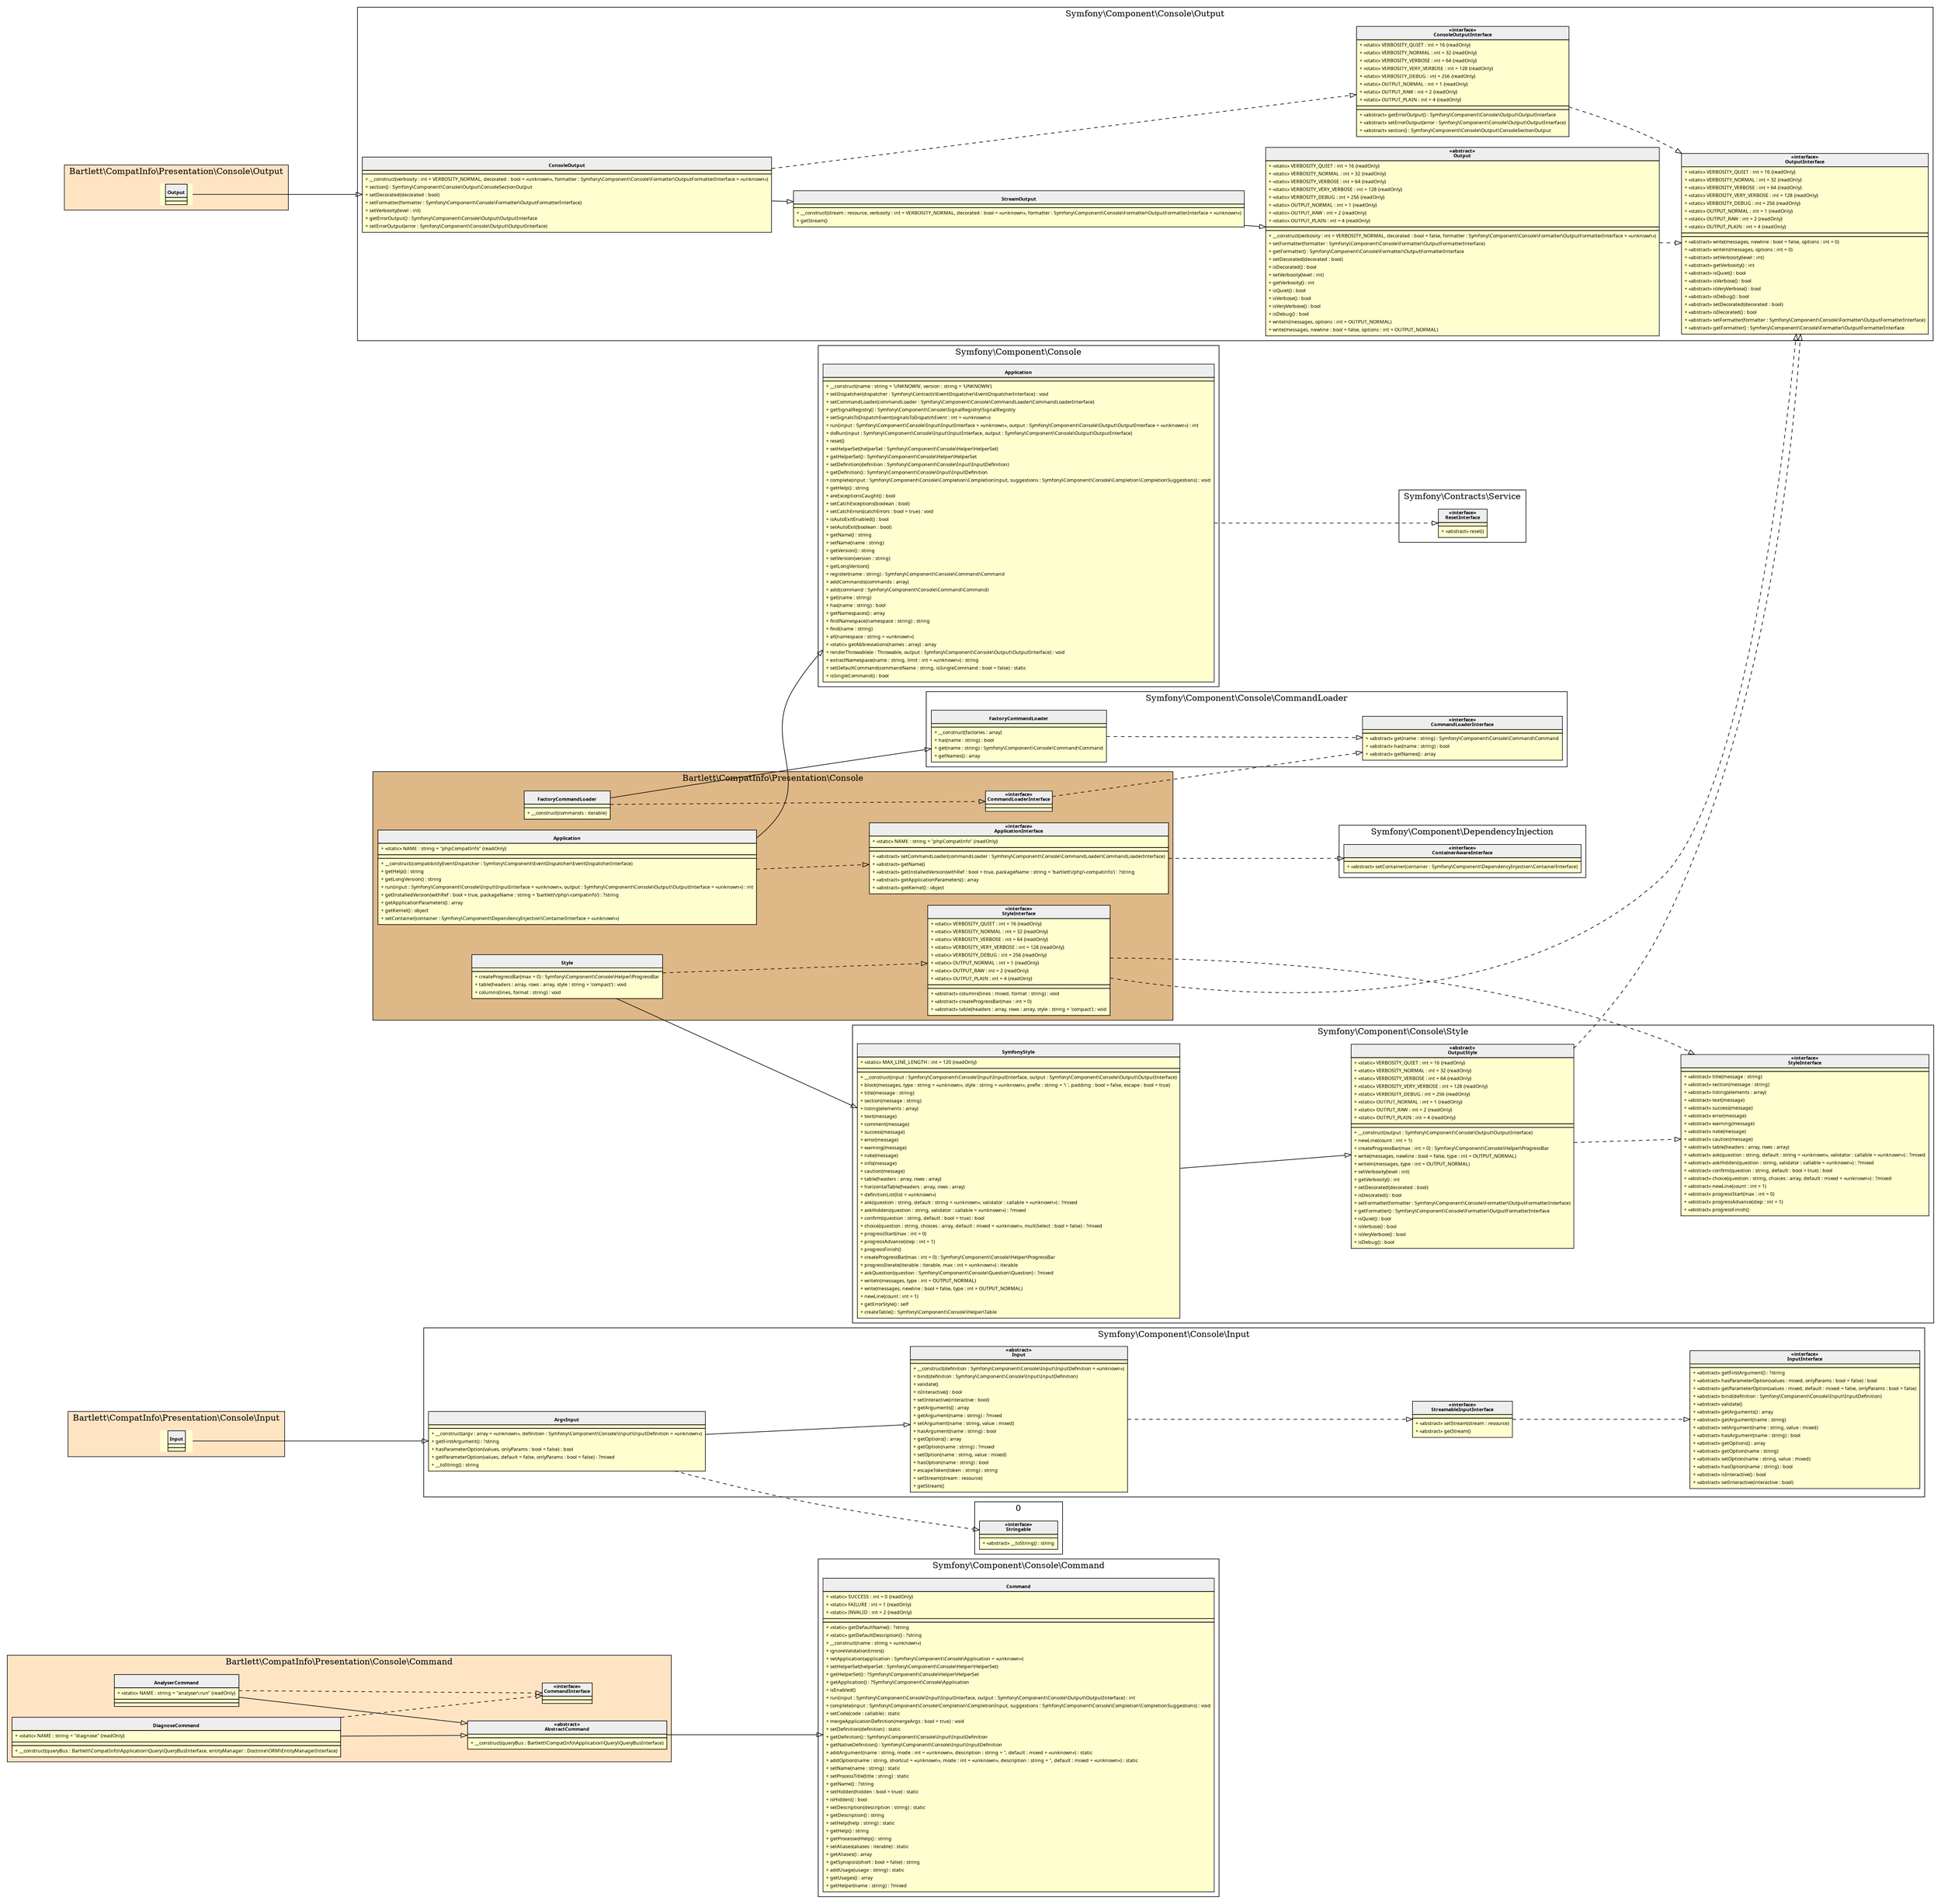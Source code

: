 digraph {
  graph [name="G" overlap="false" rankdir="LR" bgcolor="transparent"]
  node [fontname="Verdana" fontsize=8 shape="none" margin=0 fillcolor="#FEFECE" style="filled"]
  edge [fontname="Verdana" fontsize=8]
  subgraph cluster_0 {
    graph [bgcolor="Bisque"]
    label = "Bartlett\\CompatInfo\\Presentation\\Console\\Command"
    "Bartlett\\CompatInfo\\Presentation\\Console\\Command\\AnalyserCommand" [shape="none" label=<
<table cellspacing="0" border="0" cellborder="1">
    <tr><td bgcolor="#eeeeee"><b><br/>AnalyserCommand</b></td></tr>
    <tr><td><table border="0" cellspacing="0" cellpadding="2">
    <tr><td align="left">+ «static» NAME : string = "analyser\:run" {readOnly}</td></tr>
</table></td></tr>
    <tr><td></td></tr>
    <tr><td></td></tr>
</table>>]
    "Bartlett\\CompatInfo\\Presentation\\Console\\Command\\AbstractCommand" [shape="none" label=<
<table cellspacing="0" border="0" cellborder="1">
    <tr><td bgcolor="#eeeeee"><b>«abstract»<br/>AbstractCommand</b></td></tr>
    <tr><td></td></tr>
    <tr><td><table border="0" cellspacing="0" cellpadding="2">
    <tr><td align="left">+ __construct(queryBus : Bartlett\\CompatInfo\\Application\\Query\\QueryBusInterface)</td></tr>
</table></td></tr>
</table>>]
    "Bartlett\\CompatInfo\\Presentation\\Console\\Command\\CommandInterface" [shape="none" label=<
<table cellspacing="0" border="0" cellborder="1">
    <tr><td bgcolor="#eeeeee"><b>«interface»<br/>CommandInterface</b></td></tr>
    <tr><td></td></tr>
    <tr><td></td></tr>
</table>>]
    "Bartlett\\CompatInfo\\Presentation\\Console\\Command\\DiagnoseCommand" [shape="none" label=<
<table cellspacing="0" border="0" cellborder="1">
    <tr><td bgcolor="#eeeeee"><b><br/>DiagnoseCommand</b></td></tr>
    <tr><td><table border="0" cellspacing="0" cellpadding="2">
    <tr><td align="left">+ «static» NAME : string = "diagnose" {readOnly}</td></tr>
</table></td></tr>
    <tr><td></td></tr>
    <tr><td><table border="0" cellspacing="0" cellpadding="2">
    <tr><td align="left">+ __construct(queryBus : Bartlett\\CompatInfo\\Application\\Query\\QueryBusInterface, entityManager : Doctrine\\ORM\\EntityManagerInterface)</td></tr>
</table></td></tr>
</table>>]
  }
  subgraph cluster_1 {
    label = "Symfony\\Component\\Console\\Command"
    "Symfony\\Component\\Console\\Command\\Command" [shape="none" label=<
<table cellspacing="0" border="0" cellborder="1">
    <tr><td bgcolor="#eeeeee"><b><br/>Command</b></td></tr>
    <tr><td><table border="0" cellspacing="0" cellpadding="2">
    <tr><td align="left">+ «static» SUCCESS : int = 0 {readOnly}</td></tr>
    <tr><td align="left">+ «static» FAILURE : int = 1 {readOnly}</td></tr>
    <tr><td align="left">+ «static» INVALID : int = 2 {readOnly}</td></tr>
</table></td></tr>
    <tr><td></td></tr>
    <tr><td><table border="0" cellspacing="0" cellpadding="2">
    <tr><td align="left">+ «static» getDefaultName() : ?string</td></tr>
    <tr><td align="left">+ «static» getDefaultDescription() : ?string</td></tr>
    <tr><td align="left">+ __construct(name : string = «unknown»)</td></tr>
    <tr><td align="left">+ ignoreValidationErrors()</td></tr>
    <tr><td align="left">+ setApplication(application : Symfony\\Component\\Console\\Application = «unknown»)</td></tr>
    <tr><td align="left">+ setHelperSet(helperSet : Symfony\\Component\\Console\\Helper\\HelperSet)</td></tr>
    <tr><td align="left">+ getHelperSet() : ?Symfony\\Component\\Console\\Helper\\HelperSet</td></tr>
    <tr><td align="left">+ getApplication() : ?Symfony\\Component\\Console\\Application</td></tr>
    <tr><td align="left">+ isEnabled()</td></tr>
    <tr><td align="left">+ run(input : Symfony\\Component\\Console\\Input\\InputInterface, output : Symfony\\Component\\Console\\Output\\OutputInterface) : int</td></tr>
    <tr><td align="left">+ complete(input : Symfony\\Component\\Console\\Completion\\CompletionInput, suggestions : Symfony\\Component\\Console\\Completion\\CompletionSuggestions) : void</td></tr>
    <tr><td align="left">+ setCode(code : callable) : static</td></tr>
    <tr><td align="left">+ mergeApplicationDefinition(mergeArgs : bool = true) : void</td></tr>
    <tr><td align="left">+ setDefinition(definition) : static</td></tr>
    <tr><td align="left">+ getDefinition() : Symfony\\Component\\Console\\Input\\InputDefinition</td></tr>
    <tr><td align="left">+ getNativeDefinition() : Symfony\\Component\\Console\\Input\\InputDefinition</td></tr>
    <tr><td align="left">+ addArgument(name : string, mode : int = «unknown», description : string = '', default : mixed = «unknown») : static</td></tr>
    <tr><td align="left">+ addOption(name : string, shortcut = «unknown», mode : int = «unknown», description : string = '', default : mixed = «unknown») : static</td></tr>
    <tr><td align="left">+ setName(name : string) : static</td></tr>
    <tr><td align="left">+ setProcessTitle(title : string) : static</td></tr>
    <tr><td align="left">+ getName() : ?string</td></tr>
    <tr><td align="left">+ setHidden(hidden : bool = true) : static</td></tr>
    <tr><td align="left">+ isHidden() : bool</td></tr>
    <tr><td align="left">+ setDescription(description : string) : static</td></tr>
    <tr><td align="left">+ getDescription() : string</td></tr>
    <tr><td align="left">+ setHelp(help : string) : static</td></tr>
    <tr><td align="left">+ getHelp() : string</td></tr>
    <tr><td align="left">+ getProcessedHelp() : string</td></tr>
    <tr><td align="left">+ setAliases(aliases : iterable) : static</td></tr>
    <tr><td align="left">+ getAliases() : array</td></tr>
    <tr><td align="left">+ getSynopsis(short : bool = false) : string</td></tr>
    <tr><td align="left">+ addUsage(usage : string) : static</td></tr>
    <tr><td align="left">+ getUsages() : array</td></tr>
    <tr><td align="left">+ getHelper(name : string) : ?mixed</td></tr>
</table></td></tr>
</table>>]
  }
  subgraph cluster_2 {
    graph [bgcolor="Bisque"]
    label = "Bartlett\\CompatInfo\\Presentation\\Console\\Input"
    "Bartlett\\CompatInfo\\Presentation\\Console\\Input\\Input" [shape="none" label=<
<table cellspacing="0" border="0" cellborder="1">
    <tr><td bgcolor="#eeeeee"><b><br/>Input</b></td></tr>
    <tr><td></td></tr>
    <tr><td></td></tr>
</table>>]
  }
  subgraph cluster_3 {
    label = "Symfony\\Component\\Console\\Input"
    "Symfony\\Component\\Console\\Input\\ArgvInput" [shape="none" label=<
<table cellspacing="0" border="0" cellborder="1">
    <tr><td bgcolor="#eeeeee"><b><br/>ArgvInput</b></td></tr>
    <tr><td></td></tr>
    <tr><td><table border="0" cellspacing="0" cellpadding="2">
    <tr><td align="left">+ __construct(argv : array = «unknown», definition : Symfony\\Component\\Console\\Input\\InputDefinition = «unknown»)</td></tr>
    <tr><td align="left">+ getFirstArgument() : ?string</td></tr>
    <tr><td align="left">+ hasParameterOption(values, onlyParams : bool = false) : bool</td></tr>
    <tr><td align="left">+ getParameterOption(values, default = false, onlyParams : bool = false) : ?mixed</td></tr>
    <tr><td align="left">+ __toString() : string</td></tr>
</table></td></tr>
</table>>]
    "Symfony\\Component\\Console\\Input\\Input" [shape="none" label=<
<table cellspacing="0" border="0" cellborder="1">
    <tr><td bgcolor="#eeeeee"><b>«abstract»<br/>Input</b></td></tr>
    <tr><td></td></tr>
    <tr><td><table border="0" cellspacing="0" cellpadding="2">
    <tr><td align="left">+ __construct(definition : Symfony\\Component\\Console\\Input\\InputDefinition = «unknown»)</td></tr>
    <tr><td align="left">+ bind(definition : Symfony\\Component\\Console\\Input\\InputDefinition)</td></tr>
    <tr><td align="left">+ validate()</td></tr>
    <tr><td align="left">+ isInteractive() : bool</td></tr>
    <tr><td align="left">+ setInteractive(interactive : bool)</td></tr>
    <tr><td align="left">+ getArguments() : array</td></tr>
    <tr><td align="left">+ getArgument(name : string) : ?mixed</td></tr>
    <tr><td align="left">+ setArgument(name : string, value : mixed)</td></tr>
    <tr><td align="left">+ hasArgument(name : string) : bool</td></tr>
    <tr><td align="left">+ getOptions() : array</td></tr>
    <tr><td align="left">+ getOption(name : string) : ?mixed</td></tr>
    <tr><td align="left">+ setOption(name : string, value : mixed)</td></tr>
    <tr><td align="left">+ hasOption(name : string) : bool</td></tr>
    <tr><td align="left">+ escapeToken(token : string) : string</td></tr>
    <tr><td align="left">+ setStream(stream : resource)</td></tr>
    <tr><td align="left">+ getStream()</td></tr>
</table></td></tr>
</table>>]
    "Symfony\\Component\\Console\\Input\\StreamableInputInterface" [shape="none" label=<
<table cellspacing="0" border="0" cellborder="1">
    <tr><td bgcolor="#eeeeee"><b>«interface»<br/>StreamableInputInterface</b></td></tr>
    <tr><td></td></tr>
    <tr><td><table border="0" cellspacing="0" cellpadding="2">
    <tr><td align="left">+ «abstract» setStream(stream : resource)</td></tr>
    <tr><td align="left">+ «abstract» getStream()</td></tr>
</table></td></tr>
</table>>]
    "Symfony\\Component\\Console\\Input\\InputInterface" [shape="none" label=<
<table cellspacing="0" border="0" cellborder="1">
    <tr><td bgcolor="#eeeeee"><b>«interface»<br/>InputInterface</b></td></tr>
    <tr><td></td></tr>
    <tr><td><table border="0" cellspacing="0" cellpadding="2">
    <tr><td align="left">+ «abstract» getFirstArgument() : ?string</td></tr>
    <tr><td align="left">+ «abstract» hasParameterOption(values : mixed, onlyParams : bool = false) : bool</td></tr>
    <tr><td align="left">+ «abstract» getParameterOption(values : mixed, default : mixed = false, onlyParams : bool = false)</td></tr>
    <tr><td align="left">+ «abstract» bind(definition : Symfony\\Component\\Console\\Input\\InputDefinition)</td></tr>
    <tr><td align="left">+ «abstract» validate()</td></tr>
    <tr><td align="left">+ «abstract» getArguments() : array</td></tr>
    <tr><td align="left">+ «abstract» getArgument(name : string)</td></tr>
    <tr><td align="left">+ «abstract» setArgument(name : string, value : mixed)</td></tr>
    <tr><td align="left">+ «abstract» hasArgument(name : string) : bool</td></tr>
    <tr><td align="left">+ «abstract» getOptions() : array</td></tr>
    <tr><td align="left">+ «abstract» getOption(name : string)</td></tr>
    <tr><td align="left">+ «abstract» setOption(name : string, value : mixed)</td></tr>
    <tr><td align="left">+ «abstract» hasOption(name : string) : bool</td></tr>
    <tr><td align="left">+ «abstract» isInteractive() : bool</td></tr>
    <tr><td align="left">+ «abstract» setInteractive(interactive : bool)</td></tr>
</table></td></tr>
</table>>]
  }
  subgraph cluster_4 {
    label = 0
    "Stringable" [shape="none" label=<
<table cellspacing="0" border="0" cellborder="1">
    <tr><td bgcolor="#eeeeee"><b>«interface»<br/>Stringable</b></td></tr>
    <tr><td></td></tr>
    <tr><td><table border="0" cellspacing="0" cellpadding="2">
    <tr><td align="left">+ «abstract» __toString() : string</td></tr>
</table></td></tr>
</table>>]
  }
  subgraph cluster_5 {
    graph [bgcolor="Bisque"]
    label = "Bartlett\\CompatInfo\\Presentation\\Console\\Output"
    "Bartlett\\CompatInfo\\Presentation\\Console\\Output\\Output" [shape="none" label=<
<table cellspacing="0" border="0" cellborder="1">
    <tr><td bgcolor="#eeeeee"><b><br/>Output</b></td></tr>
    <tr><td></td></tr>
    <tr><td></td></tr>
</table>>]
  }
  subgraph cluster_6 {
    label = "Symfony\\Component\\Console\\Output"
    "Symfony\\Component\\Console\\Output\\ConsoleOutput" [shape="none" label=<
<table cellspacing="0" border="0" cellborder="1">
    <tr><td bgcolor="#eeeeee"><b><br/>ConsoleOutput</b></td></tr>
    <tr><td></td></tr>
    <tr><td><table border="0" cellspacing="0" cellpadding="2">
    <tr><td align="left">+ __construct(verbosity : int = VERBOSITY_NORMAL, decorated : bool = «unknown», formatter : Symfony\\Component\\Console\\Formatter\\OutputFormatterInterface = «unknown»)</td></tr>
    <tr><td align="left">+ section() : Symfony\\Component\\Console\\Output\\ConsoleSectionOutput</td></tr>
    <tr><td align="left">+ setDecorated(decorated : bool)</td></tr>
    <tr><td align="left">+ setFormatter(formatter : Symfony\\Component\\Console\\Formatter\\OutputFormatterInterface)</td></tr>
    <tr><td align="left">+ setVerbosity(level : int)</td></tr>
    <tr><td align="left">+ getErrorOutput() : Symfony\\Component\\Console\\Output\\OutputInterface</td></tr>
    <tr><td align="left">+ setErrorOutput(error : Symfony\\Component\\Console\\Output\\OutputInterface)</td></tr>
</table></td></tr>
</table>>]
    "Symfony\\Component\\Console\\Output\\StreamOutput" [shape="none" label=<
<table cellspacing="0" border="0" cellborder="1">
    <tr><td bgcolor="#eeeeee"><b><br/>StreamOutput</b></td></tr>
    <tr><td></td></tr>
    <tr><td><table border="0" cellspacing="0" cellpadding="2">
    <tr><td align="left">+ __construct(stream : resource, verbosity : int = VERBOSITY_NORMAL, decorated : bool = «unknown», formatter : Symfony\\Component\\Console\\Formatter\\OutputFormatterInterface = «unknown»)</td></tr>
    <tr><td align="left">+ getStream()</td></tr>
</table></td></tr>
</table>>]
    "Symfony\\Component\\Console\\Output\\Output" [shape="none" label=<
<table cellspacing="0" border="0" cellborder="1">
    <tr><td bgcolor="#eeeeee"><b>«abstract»<br/>Output</b></td></tr>
    <tr><td><table border="0" cellspacing="0" cellpadding="2">
    <tr><td align="left">+ «static» VERBOSITY_QUIET : int = 16 {readOnly}</td></tr>
    <tr><td align="left">+ «static» VERBOSITY_NORMAL : int = 32 {readOnly}</td></tr>
    <tr><td align="left">+ «static» VERBOSITY_VERBOSE : int = 64 {readOnly}</td></tr>
    <tr><td align="left">+ «static» VERBOSITY_VERY_VERBOSE : int = 128 {readOnly}</td></tr>
    <tr><td align="left">+ «static» VERBOSITY_DEBUG : int = 256 {readOnly}</td></tr>
    <tr><td align="left">+ «static» OUTPUT_NORMAL : int = 1 {readOnly}</td></tr>
    <tr><td align="left">+ «static» OUTPUT_RAW : int = 2 {readOnly}</td></tr>
    <tr><td align="left">+ «static» OUTPUT_PLAIN : int = 4 {readOnly}</td></tr>
</table></td></tr>
    <tr><td></td></tr>
    <tr><td><table border="0" cellspacing="0" cellpadding="2">
    <tr><td align="left">+ __construct(verbosity : int = VERBOSITY_NORMAL, decorated : bool = false, formatter : Symfony\\Component\\Console\\Formatter\\OutputFormatterInterface = «unknown»)</td></tr>
    <tr><td align="left">+ setFormatter(formatter : Symfony\\Component\\Console\\Formatter\\OutputFormatterInterface)</td></tr>
    <tr><td align="left">+ getFormatter() : Symfony\\Component\\Console\\Formatter\\OutputFormatterInterface</td></tr>
    <tr><td align="left">+ setDecorated(decorated : bool)</td></tr>
    <tr><td align="left">+ isDecorated() : bool</td></tr>
    <tr><td align="left">+ setVerbosity(level : int)</td></tr>
    <tr><td align="left">+ getVerbosity() : int</td></tr>
    <tr><td align="left">+ isQuiet() : bool</td></tr>
    <tr><td align="left">+ isVerbose() : bool</td></tr>
    <tr><td align="left">+ isVeryVerbose() : bool</td></tr>
    <tr><td align="left">+ isDebug() : bool</td></tr>
    <tr><td align="left">+ writeln(messages, options : int = OUTPUT_NORMAL)</td></tr>
    <tr><td align="left">+ write(messages, newline : bool = false, options : int = OUTPUT_NORMAL)</td></tr>
</table></td></tr>
</table>>]
    "Symfony\\Component\\Console\\Output\\OutputInterface" [shape="none" label=<
<table cellspacing="0" border="0" cellborder="1">
    <tr><td bgcolor="#eeeeee"><b>«interface»<br/>OutputInterface</b></td></tr>
    <tr><td><table border="0" cellspacing="0" cellpadding="2">
    <tr><td align="left">+ «static» VERBOSITY_QUIET : int = 16 {readOnly}</td></tr>
    <tr><td align="left">+ «static» VERBOSITY_NORMAL : int = 32 {readOnly}</td></tr>
    <tr><td align="left">+ «static» VERBOSITY_VERBOSE : int = 64 {readOnly}</td></tr>
    <tr><td align="left">+ «static» VERBOSITY_VERY_VERBOSE : int = 128 {readOnly}</td></tr>
    <tr><td align="left">+ «static» VERBOSITY_DEBUG : int = 256 {readOnly}</td></tr>
    <tr><td align="left">+ «static» OUTPUT_NORMAL : int = 1 {readOnly}</td></tr>
    <tr><td align="left">+ «static» OUTPUT_RAW : int = 2 {readOnly}</td></tr>
    <tr><td align="left">+ «static» OUTPUT_PLAIN : int = 4 {readOnly}</td></tr>
</table></td></tr>
    <tr><td></td></tr>
    <tr><td><table border="0" cellspacing="0" cellpadding="2">
    <tr><td align="left">+ «abstract» write(messages, newline : bool = false, options : int = 0)</td></tr>
    <tr><td align="left">+ «abstract» writeln(messages, options : int = 0)</td></tr>
    <tr><td align="left">+ «abstract» setVerbosity(level : int)</td></tr>
    <tr><td align="left">+ «abstract» getVerbosity() : int</td></tr>
    <tr><td align="left">+ «abstract» isQuiet() : bool</td></tr>
    <tr><td align="left">+ «abstract» isVerbose() : bool</td></tr>
    <tr><td align="left">+ «abstract» isVeryVerbose() : bool</td></tr>
    <tr><td align="left">+ «abstract» isDebug() : bool</td></tr>
    <tr><td align="left">+ «abstract» setDecorated(decorated : bool)</td></tr>
    <tr><td align="left">+ «abstract» isDecorated() : bool</td></tr>
    <tr><td align="left">+ «abstract» setFormatter(formatter : Symfony\\Component\\Console\\Formatter\\OutputFormatterInterface)</td></tr>
    <tr><td align="left">+ «abstract» getFormatter() : Symfony\\Component\\Console\\Formatter\\OutputFormatterInterface</td></tr>
</table></td></tr>
</table>>]
    "Symfony\\Component\\Console\\Output\\ConsoleOutputInterface" [shape="none" label=<
<table cellspacing="0" border="0" cellborder="1">
    <tr><td bgcolor="#eeeeee"><b>«interface»<br/>ConsoleOutputInterface</b></td></tr>
    <tr><td><table border="0" cellspacing="0" cellpadding="2">
    <tr><td align="left">+ «static» VERBOSITY_QUIET : int = 16 {readOnly}</td></tr>
    <tr><td align="left">+ «static» VERBOSITY_NORMAL : int = 32 {readOnly}</td></tr>
    <tr><td align="left">+ «static» VERBOSITY_VERBOSE : int = 64 {readOnly}</td></tr>
    <tr><td align="left">+ «static» VERBOSITY_VERY_VERBOSE : int = 128 {readOnly}</td></tr>
    <tr><td align="left">+ «static» VERBOSITY_DEBUG : int = 256 {readOnly}</td></tr>
    <tr><td align="left">+ «static» OUTPUT_NORMAL : int = 1 {readOnly}</td></tr>
    <tr><td align="left">+ «static» OUTPUT_RAW : int = 2 {readOnly}</td></tr>
    <tr><td align="left">+ «static» OUTPUT_PLAIN : int = 4 {readOnly}</td></tr>
</table></td></tr>
    <tr><td></td></tr>
    <tr><td><table border="0" cellspacing="0" cellpadding="2">
    <tr><td align="left">+ «abstract» getErrorOutput() : Symfony\\Component\\Console\\Output\\OutputInterface</td></tr>
    <tr><td align="left">+ «abstract» setErrorOutput(error : Symfony\\Component\\Console\\Output\\OutputInterface)</td></tr>
    <tr><td align="left">+ «abstract» section() : Symfony\\Component\\Console\\Output\\ConsoleSectionOutput</td></tr>
</table></td></tr>
</table>>]
  }
  subgraph cluster_7 {
    graph [bgcolor="BurlyWood"]
    label = "Bartlett\\CompatInfo\\Presentation\\Console"
    "Bartlett\\CompatInfo\\Presentation\\Console\\Application" [shape="none" label=<
<table cellspacing="0" border="0" cellborder="1">
    <tr><td bgcolor="#eeeeee"><b><br/>Application</b></td></tr>
    <tr><td><table border="0" cellspacing="0" cellpadding="2">
    <tr><td align="left">+ «static» NAME : string = "phpCompatInfo" {readOnly}</td></tr>
</table></td></tr>
    <tr><td></td></tr>
    <tr><td><table border="0" cellspacing="0" cellpadding="2">
    <tr><td align="left">+ __construct(compatibilityEventDispatcher : Symfony\\Component\\EventDispatcher\\EventDispatcherInterface)</td></tr>
    <tr><td align="left">+ getHelp() : string</td></tr>
    <tr><td align="left">+ getLongVersion() : string</td></tr>
    <tr><td align="left">+ run(input : Symfony\\Component\\Console\\Input\\InputInterface = «unknown», output : Symfony\\Component\\Console\\Output\\OutputInterface = «unknown») : int</td></tr>
    <tr><td align="left">+ getInstalledVersion(withRef : bool = true, packageName : string = 'bartlett\/php\-compatinfo') : ?string</td></tr>
    <tr><td align="left">+ getApplicationParameters() : array</td></tr>
    <tr><td align="left">+ getKernel() : object</td></tr>
    <tr><td align="left">+ setContainer(container : Symfony\\Component\\DependencyInjection\\ContainerInterface = «unknown»)</td></tr>
</table></td></tr>
</table>>]
    "Bartlett\\CompatInfo\\Presentation\\Console\\ApplicationInterface" [shape="none" label=<
<table cellspacing="0" border="0" cellborder="1">
    <tr><td bgcolor="#eeeeee"><b>«interface»<br/>ApplicationInterface</b></td></tr>
    <tr><td><table border="0" cellspacing="0" cellpadding="2">
    <tr><td align="left">+ «static» NAME : string = "phpCompatInfo" {readOnly}</td></tr>
</table></td></tr>
    <tr><td></td></tr>
    <tr><td><table border="0" cellspacing="0" cellpadding="2">
    <tr><td align="left">+ «abstract» setCommandLoader(commandLoader : Symfony\\Component\\Console\\CommandLoader\\CommandLoaderInterface)</td></tr>
    <tr><td align="left">+ «abstract» getName()</td></tr>
    <tr><td align="left">+ «abstract» getInstalledVersion(withRef : bool = true, packageName : string = 'bartlett\/php\-compatinfo') : ?string</td></tr>
    <tr><td align="left">+ «abstract» getApplicationParameters() : array</td></tr>
    <tr><td align="left">+ «abstract» getKernel() : object</td></tr>
</table></td></tr>
</table>>]
    "Bartlett\\CompatInfo\\Presentation\\Console\\CommandLoaderInterface" [shape="none" label=<
<table cellspacing="0" border="0" cellborder="1">
    <tr><td bgcolor="#eeeeee"><b>«interface»<br/>CommandLoaderInterface</b></td></tr>
    <tr><td></td></tr>
    <tr><td></td></tr>
</table>>]
    "Bartlett\\CompatInfo\\Presentation\\Console\\FactoryCommandLoader" [shape="none" label=<
<table cellspacing="0" border="0" cellborder="1">
    <tr><td bgcolor="#eeeeee"><b><br/>FactoryCommandLoader</b></td></tr>
    <tr><td></td></tr>
    <tr><td><table border="0" cellspacing="0" cellpadding="2">
    <tr><td align="left">+ __construct(commands : iterable)</td></tr>
</table></td></tr>
</table>>]
    "Bartlett\\CompatInfo\\Presentation\\Console\\Style" [shape="none" label=<
<table cellspacing="0" border="0" cellborder="1">
    <tr><td bgcolor="#eeeeee"><b><br/>Style</b></td></tr>
    <tr><td></td></tr>
    <tr><td><table border="0" cellspacing="0" cellpadding="2">
    <tr><td align="left">+ createProgressBar(max = 0) : Symfony\\Component\\Console\\Helper\\ProgressBar</td></tr>
    <tr><td align="left">+ table(headers : array, rows : array, style : string = 'compact') : void</td></tr>
    <tr><td align="left">+ columns(lines, format : string) : void</td></tr>
</table></td></tr>
</table>>]
    "Bartlett\\CompatInfo\\Presentation\\Console\\StyleInterface" [shape="none" label=<
<table cellspacing="0" border="0" cellborder="1">
    <tr><td bgcolor="#eeeeee"><b>«interface»<br/>StyleInterface</b></td></tr>
    <tr><td><table border="0" cellspacing="0" cellpadding="2">
    <tr><td align="left">+ «static» VERBOSITY_QUIET : int = 16 {readOnly}</td></tr>
    <tr><td align="left">+ «static» VERBOSITY_NORMAL : int = 32 {readOnly}</td></tr>
    <tr><td align="left">+ «static» VERBOSITY_VERBOSE : int = 64 {readOnly}</td></tr>
    <tr><td align="left">+ «static» VERBOSITY_VERY_VERBOSE : int = 128 {readOnly}</td></tr>
    <tr><td align="left">+ «static» VERBOSITY_DEBUG : int = 256 {readOnly}</td></tr>
    <tr><td align="left">+ «static» OUTPUT_NORMAL : int = 1 {readOnly}</td></tr>
    <tr><td align="left">+ «static» OUTPUT_RAW : int = 2 {readOnly}</td></tr>
    <tr><td align="left">+ «static» OUTPUT_PLAIN : int = 4 {readOnly}</td></tr>
</table></td></tr>
    <tr><td></td></tr>
    <tr><td><table border="0" cellspacing="0" cellpadding="2">
    <tr><td align="left">+ «abstract» columns(lines : mixed, format : string) : void</td></tr>
    <tr><td align="left">+ «abstract» createProgressBar(max : int = 0)</td></tr>
    <tr><td align="left">+ «abstract» table(headers : array, rows : array, style : string = 'compact') : void</td></tr>
</table></td></tr>
</table>>]
  }
  subgraph cluster_8 {
    label = "Symfony\\Component\\Console"
    "Symfony\\Component\\Console\\Application" [shape="none" label=<
<table cellspacing="0" border="0" cellborder="1">
    <tr><td bgcolor="#eeeeee"><b><br/>Application</b></td></tr>
    <tr><td></td></tr>
    <tr><td><table border="0" cellspacing="0" cellpadding="2">
    <tr><td align="left">+ __construct(name : string = 'UNKNOWN', version : string = 'UNKNOWN')</td></tr>
    <tr><td align="left">+ setDispatcher(dispatcher : Symfony\\Contracts\\EventDispatcher\\EventDispatcherInterface) : void</td></tr>
    <tr><td align="left">+ setCommandLoader(commandLoader : Symfony\\Component\\Console\\CommandLoader\\CommandLoaderInterface)</td></tr>
    <tr><td align="left">+ getSignalRegistry() : Symfony\\Component\\Console\\SignalRegistry\\SignalRegistry</td></tr>
    <tr><td align="left">+ setSignalsToDispatchEvent(signalsToDispatchEvent : int = «unknown»)</td></tr>
    <tr><td align="left">+ run(input : Symfony\\Component\\Console\\Input\\InputInterface = «unknown», output : Symfony\\Component\\Console\\Output\\OutputInterface = «unknown») : int</td></tr>
    <tr><td align="left">+ doRun(input : Symfony\\Component\\Console\\Input\\InputInterface, output : Symfony\\Component\\Console\\Output\\OutputInterface)</td></tr>
    <tr><td align="left">+ reset()</td></tr>
    <tr><td align="left">+ setHelperSet(helperSet : Symfony\\Component\\Console\\Helper\\HelperSet)</td></tr>
    <tr><td align="left">+ getHelperSet() : Symfony\\Component\\Console\\Helper\\HelperSet</td></tr>
    <tr><td align="left">+ setDefinition(definition : Symfony\\Component\\Console\\Input\\InputDefinition)</td></tr>
    <tr><td align="left">+ getDefinition() : Symfony\\Component\\Console\\Input\\InputDefinition</td></tr>
    <tr><td align="left">+ complete(input : Symfony\\Component\\Console\\Completion\\CompletionInput, suggestions : Symfony\\Component\\Console\\Completion\\CompletionSuggestions) : void</td></tr>
    <tr><td align="left">+ getHelp() : string</td></tr>
    <tr><td align="left">+ areExceptionsCaught() : bool</td></tr>
    <tr><td align="left">+ setCatchExceptions(boolean : bool)</td></tr>
    <tr><td align="left">+ setCatchErrors(catchErrors : bool = true) : void</td></tr>
    <tr><td align="left">+ isAutoExitEnabled() : bool</td></tr>
    <tr><td align="left">+ setAutoExit(boolean : bool)</td></tr>
    <tr><td align="left">+ getName() : string</td></tr>
    <tr><td align="left">+ setName(name : string)</td></tr>
    <tr><td align="left">+ getVersion() : string</td></tr>
    <tr><td align="left">+ setVersion(version : string)</td></tr>
    <tr><td align="left">+ getLongVersion()</td></tr>
    <tr><td align="left">+ register(name : string) : Symfony\\Component\\Console\\Command\\Command</td></tr>
    <tr><td align="left">+ addCommands(commands : array)</td></tr>
    <tr><td align="left">+ add(command : Symfony\\Component\\Console\\Command\\Command)</td></tr>
    <tr><td align="left">+ get(name : string)</td></tr>
    <tr><td align="left">+ has(name : string) : bool</td></tr>
    <tr><td align="left">+ getNamespaces() : array</td></tr>
    <tr><td align="left">+ findNamespace(namespace : string) : string</td></tr>
    <tr><td align="left">+ find(name : string)</td></tr>
    <tr><td align="left">+ all(namespace : string = «unknown»)</td></tr>
    <tr><td align="left">+ «static» getAbbreviations(names : array) : array</td></tr>
    <tr><td align="left">+ renderThrowable(e : Throwable, output : Symfony\\Component\\Console\\Output\\OutputInterface) : void</td></tr>
    <tr><td align="left">+ extractNamespace(name : string, limit : int = «unknown») : string</td></tr>
    <tr><td align="left">+ setDefaultCommand(commandName : string, isSingleCommand : bool = false) : static</td></tr>
    <tr><td align="left">+ isSingleCommand() : bool</td></tr>
</table></td></tr>
</table>>]
  }
  subgraph cluster_9 {
    label = "Symfony\\Contracts\\Service"
    "Symfony\\Contracts\\Service\\ResetInterface" [shape="none" label=<
<table cellspacing="0" border="0" cellborder="1">
    <tr><td bgcolor="#eeeeee"><b>«interface»<br/>ResetInterface</b></td></tr>
    <tr><td></td></tr>
    <tr><td><table border="0" cellspacing="0" cellpadding="2">
    <tr><td align="left">+ «abstract» reset()</td></tr>
</table></td></tr>
</table>>]
  }
  subgraph cluster_10 {
    label = "Symfony\\Component\\DependencyInjection"
    "Symfony\\Component\\DependencyInjection\\ContainerAwareInterface" [shape="none" label=<
<table cellspacing="0" border="0" cellborder="1">
    <tr><td bgcolor="#eeeeee"><b>«interface»<br/>ContainerAwareInterface</b></td></tr>
    <tr><td></td></tr>
    <tr><td><table border="0" cellspacing="0" cellpadding="2">
    <tr><td align="left">+ «abstract» setContainer(container : Symfony\\Component\\DependencyInjection\\ContainerInterface)</td></tr>
</table></td></tr>
</table>>]
  }
  subgraph cluster_11 {
    label = "Symfony\\Component\\Console\\CommandLoader"
    "Symfony\\Component\\Console\\CommandLoader\\CommandLoaderInterface" [shape="none" label=<
<table cellspacing="0" border="0" cellborder="1">
    <tr><td bgcolor="#eeeeee"><b>«interface»<br/>CommandLoaderInterface</b></td></tr>
    <tr><td></td></tr>
    <tr><td><table border="0" cellspacing="0" cellpadding="2">
    <tr><td align="left">+ «abstract» get(name : string) : Symfony\\Component\\Console\\Command\\Command</td></tr>
    <tr><td align="left">+ «abstract» has(name : string) : bool</td></tr>
    <tr><td align="left">+ «abstract» getNames() : array</td></tr>
</table></td></tr>
</table>>]
    "Symfony\\Component\\Console\\CommandLoader\\FactoryCommandLoader" [shape="none" label=<
<table cellspacing="0" border="0" cellborder="1">
    <tr><td bgcolor="#eeeeee"><b><br/>FactoryCommandLoader</b></td></tr>
    <tr><td></td></tr>
    <tr><td><table border="0" cellspacing="0" cellpadding="2">
    <tr><td align="left">+ __construct(factories : array)</td></tr>
    <tr><td align="left">+ has(name : string) : bool</td></tr>
    <tr><td align="left">+ get(name : string) : Symfony\\Component\\Console\\Command\\Command</td></tr>
    <tr><td align="left">+ getNames() : array</td></tr>
</table></td></tr>
</table>>]
  }
  subgraph cluster_12 {
    label = "Symfony\\Component\\Console\\Style"
    "Symfony\\Component\\Console\\Style\\SymfonyStyle" [shape="none" label=<
<table cellspacing="0" border="0" cellborder="1">
    <tr><td bgcolor="#eeeeee"><b><br/>SymfonyStyle</b></td></tr>
    <tr><td><table border="0" cellspacing="0" cellpadding="2">
    <tr><td align="left">+ «static» MAX_LINE_LENGTH : int = 120 {readOnly}</td></tr>
</table></td></tr>
    <tr><td></td></tr>
    <tr><td><table border="0" cellspacing="0" cellpadding="2">
    <tr><td align="left">+ __construct(input : Symfony\\Component\\Console\\Input\\InputInterface, output : Symfony\\Component\\Console\\Output\\OutputInterface)</td></tr>
    <tr><td align="left">+ block(messages, type : string = «unknown», style : string = «unknown», prefix : string = '\ ', padding : bool = false, escape : bool = true)</td></tr>
    <tr><td align="left">+ title(message : string)</td></tr>
    <tr><td align="left">+ section(message : string)</td></tr>
    <tr><td align="left">+ listing(elements : array)</td></tr>
    <tr><td align="left">+ text(message)</td></tr>
    <tr><td align="left">+ comment(message)</td></tr>
    <tr><td align="left">+ success(message)</td></tr>
    <tr><td align="left">+ error(message)</td></tr>
    <tr><td align="left">+ warning(message)</td></tr>
    <tr><td align="left">+ note(message)</td></tr>
    <tr><td align="left">+ info(message)</td></tr>
    <tr><td align="left">+ caution(message)</td></tr>
    <tr><td align="left">+ table(headers : array, rows : array)</td></tr>
    <tr><td align="left">+ horizontalTable(headers : array, rows : array)</td></tr>
    <tr><td align="left">+ definitionList(list = «unknown»)</td></tr>
    <tr><td align="left">+ ask(question : string, default : string = «unknown», validator : callable = «unknown») : ?mixed</td></tr>
    <tr><td align="left">+ askHidden(question : string, validator : callable = «unknown») : ?mixed</td></tr>
    <tr><td align="left">+ confirm(question : string, default : bool = true) : bool</td></tr>
    <tr><td align="left">+ choice(question : string, choices : array, default : mixed = «unknown», multiSelect : bool = false) : ?mixed</td></tr>
    <tr><td align="left">+ progressStart(max : int = 0)</td></tr>
    <tr><td align="left">+ progressAdvance(step : int = 1)</td></tr>
    <tr><td align="left">+ progressFinish()</td></tr>
    <tr><td align="left">+ createProgressBar(max : int = 0) : Symfony\\Component\\Console\\Helper\\ProgressBar</td></tr>
    <tr><td align="left">+ progressIterate(iterable : iterable, max : int = «unknown») : iterable</td></tr>
    <tr><td align="left">+ askQuestion(question : Symfony\\Component\\Console\\Question\\Question) : ?mixed</td></tr>
    <tr><td align="left">+ writeln(messages, type : int = OUTPUT_NORMAL)</td></tr>
    <tr><td align="left">+ write(messages, newline : bool = false, type : int = OUTPUT_NORMAL)</td></tr>
    <tr><td align="left">+ newLine(count : int = 1)</td></tr>
    <tr><td align="left">+ getErrorStyle() : self</td></tr>
    <tr><td align="left">+ createTable() : Symfony\\Component\\Console\\Helper\\Table</td></tr>
</table></td></tr>
</table>>]
    "Symfony\\Component\\Console\\Style\\OutputStyle" [shape="none" label=<
<table cellspacing="0" border="0" cellborder="1">
    <tr><td bgcolor="#eeeeee"><b>«abstract»<br/>OutputStyle</b></td></tr>
    <tr><td><table border="0" cellspacing="0" cellpadding="2">
    <tr><td align="left">+ «static» VERBOSITY_QUIET : int = 16 {readOnly}</td></tr>
    <tr><td align="left">+ «static» VERBOSITY_NORMAL : int = 32 {readOnly}</td></tr>
    <tr><td align="left">+ «static» VERBOSITY_VERBOSE : int = 64 {readOnly}</td></tr>
    <tr><td align="left">+ «static» VERBOSITY_VERY_VERBOSE : int = 128 {readOnly}</td></tr>
    <tr><td align="left">+ «static» VERBOSITY_DEBUG : int = 256 {readOnly}</td></tr>
    <tr><td align="left">+ «static» OUTPUT_NORMAL : int = 1 {readOnly}</td></tr>
    <tr><td align="left">+ «static» OUTPUT_RAW : int = 2 {readOnly}</td></tr>
    <tr><td align="left">+ «static» OUTPUT_PLAIN : int = 4 {readOnly}</td></tr>
</table></td></tr>
    <tr><td></td></tr>
    <tr><td><table border="0" cellspacing="0" cellpadding="2">
    <tr><td align="left">+ __construct(output : Symfony\\Component\\Console\\Output\\OutputInterface)</td></tr>
    <tr><td align="left">+ newLine(count : int = 1)</td></tr>
    <tr><td align="left">+ createProgressBar(max : int = 0) : Symfony\\Component\\Console\\Helper\\ProgressBar</td></tr>
    <tr><td align="left">+ write(messages, newline : bool = false, type : int = OUTPUT_NORMAL)</td></tr>
    <tr><td align="left">+ writeln(messages, type : int = OUTPUT_NORMAL)</td></tr>
    <tr><td align="left">+ setVerbosity(level : int)</td></tr>
    <tr><td align="left">+ getVerbosity() : int</td></tr>
    <tr><td align="left">+ setDecorated(decorated : bool)</td></tr>
    <tr><td align="left">+ isDecorated() : bool</td></tr>
    <tr><td align="left">+ setFormatter(formatter : Symfony\\Component\\Console\\Formatter\\OutputFormatterInterface)</td></tr>
    <tr><td align="left">+ getFormatter() : Symfony\\Component\\Console\\Formatter\\OutputFormatterInterface</td></tr>
    <tr><td align="left">+ isQuiet() : bool</td></tr>
    <tr><td align="left">+ isVerbose() : bool</td></tr>
    <tr><td align="left">+ isVeryVerbose() : bool</td></tr>
    <tr><td align="left">+ isDebug() : bool</td></tr>
</table></td></tr>
</table>>]
    "Symfony\\Component\\Console\\Style\\StyleInterface" [shape="none" label=<
<table cellspacing="0" border="0" cellborder="1">
    <tr><td bgcolor="#eeeeee"><b>«interface»<br/>StyleInterface</b></td></tr>
    <tr><td></td></tr>
    <tr><td><table border="0" cellspacing="0" cellpadding="2">
    <tr><td align="left">+ «abstract» title(message : string)</td></tr>
    <tr><td align="left">+ «abstract» section(message : string)</td></tr>
    <tr><td align="left">+ «abstract» listing(elements : array)</td></tr>
    <tr><td align="left">+ «abstract» text(message)</td></tr>
    <tr><td align="left">+ «abstract» success(message)</td></tr>
    <tr><td align="left">+ «abstract» error(message)</td></tr>
    <tr><td align="left">+ «abstract» warning(message)</td></tr>
    <tr><td align="left">+ «abstract» note(message)</td></tr>
    <tr><td align="left">+ «abstract» caution(message)</td></tr>
    <tr><td align="left">+ «abstract» table(headers : array, rows : array)</td></tr>
    <tr><td align="left">+ «abstract» ask(question : string, default : string = «unknown», validator : callable = «unknown») : ?mixed</td></tr>
    <tr><td align="left">+ «abstract» askHidden(question : string, validator : callable = «unknown») : ?mixed</td></tr>
    <tr><td align="left">+ «abstract» confirm(question : string, default : bool = true) : bool</td></tr>
    <tr><td align="left">+ «abstract» choice(question : string, choices : array, default : mixed = «unknown») : ?mixed</td></tr>
    <tr><td align="left">+ «abstract» newLine(count : int = 1)</td></tr>
    <tr><td align="left">+ «abstract» progressStart(max : int = 0)</td></tr>
    <tr><td align="left">+ «abstract» progressAdvance(step : int = 1)</td></tr>
    <tr><td align="left">+ «abstract» progressFinish()</td></tr>
</table></td></tr>
</table>>]
  }
  "Bartlett\\CompatInfo\\Presentation\\Console\\Command\\AbstractCommand" -> "Symfony\\Component\\Console\\Command\\Command" [arrowhead="empty" style="filled"]
  "Bartlett\\CompatInfo\\Presentation\\Console\\Command\\AnalyserCommand" -> "Bartlett\\CompatInfo\\Presentation\\Console\\Command\\AbstractCommand" [arrowhead="empty" style="filled"]
  "Bartlett\\CompatInfo\\Presentation\\Console\\Command\\AnalyserCommand" -> "Bartlett\\CompatInfo\\Presentation\\Console\\Command\\CommandInterface" [arrowhead="empty" style="dashed"]
  "Bartlett\\CompatInfo\\Presentation\\Console\\Command\\DiagnoseCommand" -> "Bartlett\\CompatInfo\\Presentation\\Console\\Command\\AbstractCommand" [arrowhead="empty" style="filled"]
  "Bartlett\\CompatInfo\\Presentation\\Console\\Command\\DiagnoseCommand" -> "Bartlett\\CompatInfo\\Presentation\\Console\\Command\\CommandInterface" [arrowhead="empty" style="dashed"]
  "Symfony\\Component\\Console\\Input\\StreamableInputInterface" -> "Symfony\\Component\\Console\\Input\\InputInterface" [arrowhead="empty" style="dashed"]
  "Symfony\\Component\\Console\\Input\\Input" -> "Symfony\\Component\\Console\\Input\\StreamableInputInterface" [arrowhead="empty" style="dashed"]
  "Symfony\\Component\\Console\\Input\\ArgvInput" -> "Symfony\\Component\\Console\\Input\\Input" [arrowhead="empty" style="filled"]
  "Symfony\\Component\\Console\\Input\\ArgvInput" -> "Stringable" [arrowhead="empty" style="dashed"]
  "Bartlett\\CompatInfo\\Presentation\\Console\\Input\\Input" -> "Symfony\\Component\\Console\\Input\\ArgvInput" [arrowhead="empty" style="filled"]
  "Symfony\\Component\\Console\\Output\\Output" -> "Symfony\\Component\\Console\\Output\\OutputInterface" [arrowhead="empty" style="dashed"]
  "Symfony\\Component\\Console\\Output\\StreamOutput" -> "Symfony\\Component\\Console\\Output\\Output" [arrowhead="empty" style="filled"]
  "Symfony\\Component\\Console\\Output\\ConsoleOutput" -> "Symfony\\Component\\Console\\Output\\StreamOutput" [arrowhead="empty" style="filled"]
  "Symfony\\Component\\Console\\Output\\ConsoleOutputInterface" -> "Symfony\\Component\\Console\\Output\\OutputInterface" [arrowhead="empty" style="dashed"]
  "Symfony\\Component\\Console\\Output\\ConsoleOutput" -> "Symfony\\Component\\Console\\Output\\ConsoleOutputInterface" [arrowhead="empty" style="dashed"]
  "Bartlett\\CompatInfo\\Presentation\\Console\\Output\\Output" -> "Symfony\\Component\\Console\\Output\\ConsoleOutput" [arrowhead="empty" style="filled"]
  "Symfony\\Component\\Console\\Application" -> "Symfony\\Contracts\\Service\\ResetInterface" [arrowhead="empty" style="dashed"]
  "Bartlett\\CompatInfo\\Presentation\\Console\\Application" -> "Symfony\\Component\\Console\\Application" [arrowhead="empty" style="filled"]
  "Bartlett\\CompatInfo\\Presentation\\Console\\ApplicationInterface" -> "Symfony\\Component\\DependencyInjection\\ContainerAwareInterface" [arrowhead="empty" style="dashed"]
  "Bartlett\\CompatInfo\\Presentation\\Console\\Application" -> "Bartlett\\CompatInfo\\Presentation\\Console\\ApplicationInterface" [arrowhead="empty" style="dashed"]
  "Bartlett\\CompatInfo\\Presentation\\Console\\CommandLoaderInterface" -> "Symfony\\Component\\Console\\CommandLoader\\CommandLoaderInterface" [arrowhead="empty" style="dashed"]
  "Symfony\\Component\\Console\\CommandLoader\\FactoryCommandLoader" -> "Symfony\\Component\\Console\\CommandLoader\\CommandLoaderInterface" [arrowhead="empty" style="dashed"]
  "Bartlett\\CompatInfo\\Presentation\\Console\\FactoryCommandLoader" -> "Symfony\\Component\\Console\\CommandLoader\\FactoryCommandLoader" [arrowhead="empty" style="filled"]
  "Bartlett\\CompatInfo\\Presentation\\Console\\FactoryCommandLoader" -> "Bartlett\\CompatInfo\\Presentation\\Console\\CommandLoaderInterface" [arrowhead="empty" style="dashed"]
  "Symfony\\Component\\Console\\Style\\OutputStyle" -> "Symfony\\Component\\Console\\Output\\OutputInterface" [arrowhead="empty" style="dashed"]
  "Symfony\\Component\\Console\\Style\\OutputStyle" -> "Symfony\\Component\\Console\\Style\\StyleInterface" [arrowhead="empty" style="dashed"]
  "Symfony\\Component\\Console\\Style\\SymfonyStyle" -> "Symfony\\Component\\Console\\Style\\OutputStyle" [arrowhead="empty" style="filled"]
  "Bartlett\\CompatInfo\\Presentation\\Console\\Style" -> "Symfony\\Component\\Console\\Style\\SymfonyStyle" [arrowhead="empty" style="filled"]
  "Bartlett\\CompatInfo\\Presentation\\Console\\StyleInterface" -> "Symfony\\Component\\Console\\Style\\StyleInterface" [arrowhead="empty" style="dashed"]
  "Bartlett\\CompatInfo\\Presentation\\Console\\StyleInterface" -> "Symfony\\Component\\Console\\Output\\OutputInterface" [arrowhead="empty" style="dashed"]
  "Bartlett\\CompatInfo\\Presentation\\Console\\Style" -> "Bartlett\\CompatInfo\\Presentation\\Console\\StyleInterface" [arrowhead="empty" style="dashed"]
}
